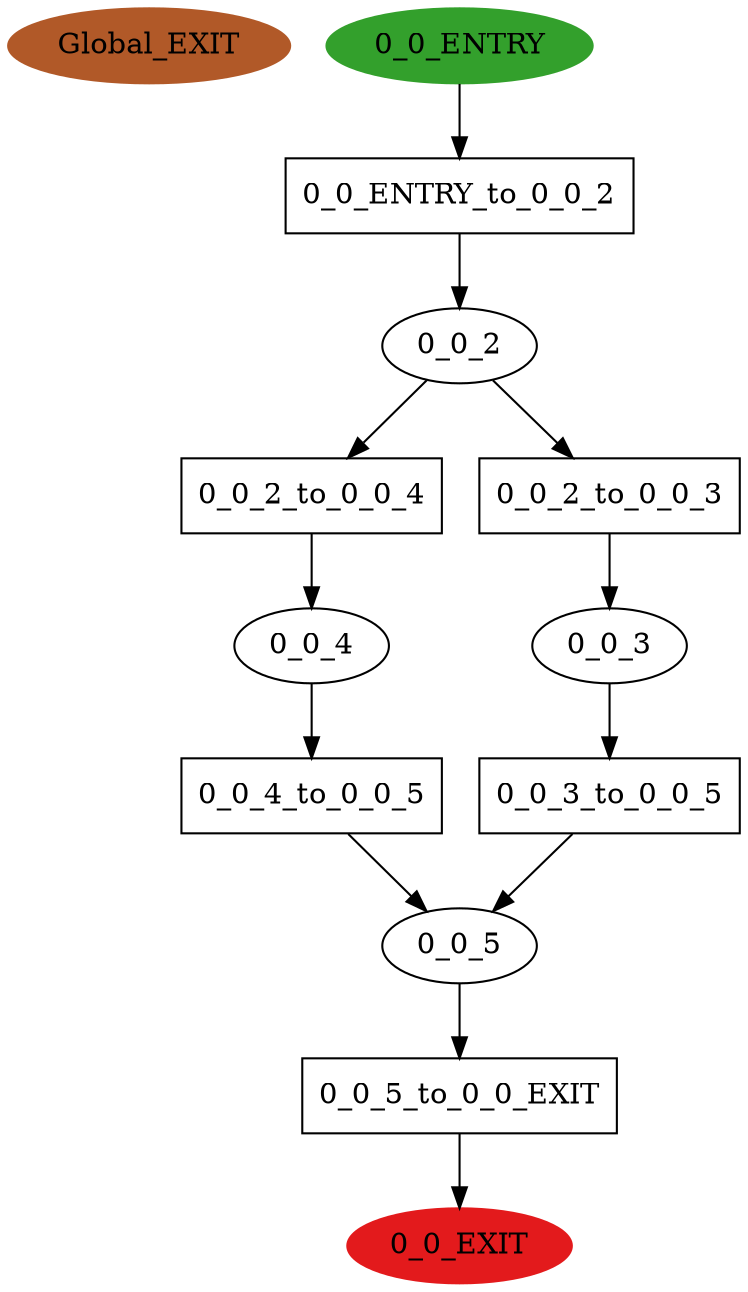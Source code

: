 digraph model { 
compound=true; 
node  [style="filled", colorscheme="paired12"];  "Global_EXIT" [shape=ellipse, color=12, style=filled];
  "0_0_5" [shape=ellipse, style=""];
  "0_0_4" [shape=ellipse, style=""];
  "0_0_3" [shape=ellipse, style=""];
  "0_0_2" [shape=ellipse, style=""];
  "0_0_EXIT" [shape=ellipse, color=6, style=filled];
  "0_0_ENTRY" [shape=ellipse, color=4, style=filled];
  "0_0_2_to_0_0_4" [shape=box, style=""];
  "0_0_2_to_0_0_4" [label="0_0_2_to_0_0_4\n"];
  "0_0_2_to_0_0_3" [shape=box, style=""];
  "0_0_2_to_0_0_3" [label="0_0_2_to_0_0_3\n"];
  "0_0_3_to_0_0_5" [shape=box, style=""];
  "0_0_3_to_0_0_5" [label="0_0_3_to_0_0_5\n"];
  "0_0_ENTRY_to_0_0_2" [shape=box, style=""];
  "0_0_ENTRY_to_0_0_2" [label="0_0_ENTRY_to_0_0_2\n"];
  "0_0_4_to_0_0_5" [shape=box, style=""];
  "0_0_4_to_0_0_5" [label="0_0_4_to_0_0_5\n"];
  "0_0_5_to_0_0_EXIT" [shape=box, style=""];
  "0_0_5_to_0_0_EXIT" [label="0_0_5_to_0_0_EXIT\n"];
  "0_0_ENTRY" -> "0_0_ENTRY_to_0_0_2" [label="", arrowhead="normal"];
  "0_0_4_to_0_0_5" -> "0_0_5" [label="", arrowhead="normal"];
  "0_0_5_to_0_0_EXIT" -> "0_0_EXIT" [label="", arrowhead="normal"];
  "0_0_2_to_0_0_3" -> "0_0_3" [label="", arrowhead="normal"];
  "0_0_3_to_0_0_5" -> "0_0_5" [label="", arrowhead="normal"];
  "0_0_2" -> "0_0_2_to_0_0_4" [label="", arrowhead="normal"];
  "0_0_5" -> "0_0_5_to_0_0_EXIT" [label="", arrowhead="normal"];
  "0_0_ENTRY_to_0_0_2" -> "0_0_2" [label="", arrowhead="normal"];
  "0_0_2_to_0_0_4" -> "0_0_4" [label="", arrowhead="normal"];
  "0_0_2" -> "0_0_2_to_0_0_3" [label="", arrowhead="normal"];
  "0_0_3" -> "0_0_3_to_0_0_5" [label="", arrowhead="normal"];
  "0_0_4" -> "0_0_4_to_0_0_5" [label="", arrowhead="normal"];
}
